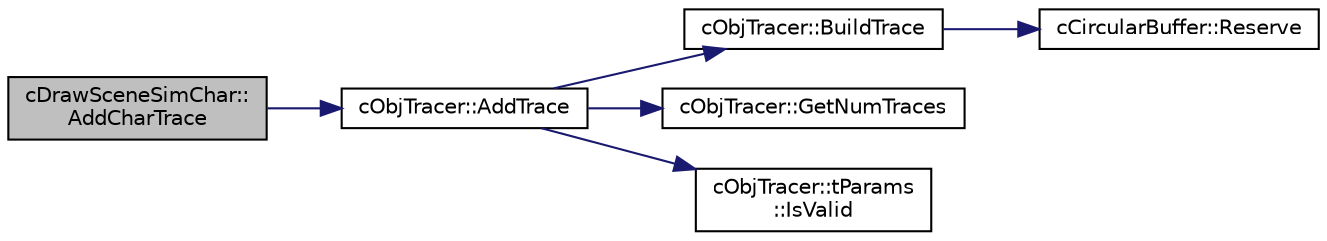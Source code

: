 digraph "cDrawSceneSimChar::AddCharTrace"
{
 // LATEX_PDF_SIZE
  edge [fontname="Helvetica",fontsize="10",labelfontname="Helvetica",labelfontsize="10"];
  node [fontname="Helvetica",fontsize="10",shape=record];
  rankdir="LR";
  Node1 [label="cDrawSceneSimChar::\lAddCharTrace",height=0.2,width=0.4,color="black", fillcolor="grey75", style="filled", fontcolor="black",tooltip=" "];
  Node1 -> Node2 [color="midnightblue",fontsize="10",style="solid",fontname="Helvetica"];
  Node2 [label="cObjTracer::AddTrace",height=0.2,width=0.4,color="black", fillcolor="white", style="filled",URL="$classc_obj_tracer.html#adc990c6ed40da90a3753bed41ce770c7",tooltip=" "];
  Node2 -> Node3 [color="midnightblue",fontsize="10",style="solid",fontname="Helvetica"];
  Node3 [label="cObjTracer::BuildTrace",height=0.2,width=0.4,color="black", fillcolor="white", style="filled",URL="$classc_obj_tracer.html#ace01da066617807086691a25438d8b40",tooltip=" "];
  Node3 -> Node4 [color="midnightblue",fontsize="10",style="solid",fontname="Helvetica"];
  Node4 [label="cCircularBuffer::Reserve",height=0.2,width=0.4,color="black", fillcolor="white", style="filled",URL="$classc_circular_buffer.html#aa1e086159e132b04fa812c21f2d7e4f6",tooltip=" "];
  Node2 -> Node5 [color="midnightblue",fontsize="10",style="solid",fontname="Helvetica"];
  Node5 [label="cObjTracer::GetNumTraces",height=0.2,width=0.4,color="black", fillcolor="white", style="filled",URL="$classc_obj_tracer.html#a1ab0a6d791c2febc89f7cbfa26943b94",tooltip=" "];
  Node2 -> Node6 [color="midnightblue",fontsize="10",style="solid",fontname="Helvetica"];
  Node6 [label="cObjTracer::tParams\l::IsValid",height=0.2,width=0.4,color="black", fillcolor="white", style="filled",URL="$structc_obj_tracer_1_1t_params.html#a1a56778e3e47afda435d012d166dba3d",tooltip=" "];
}
